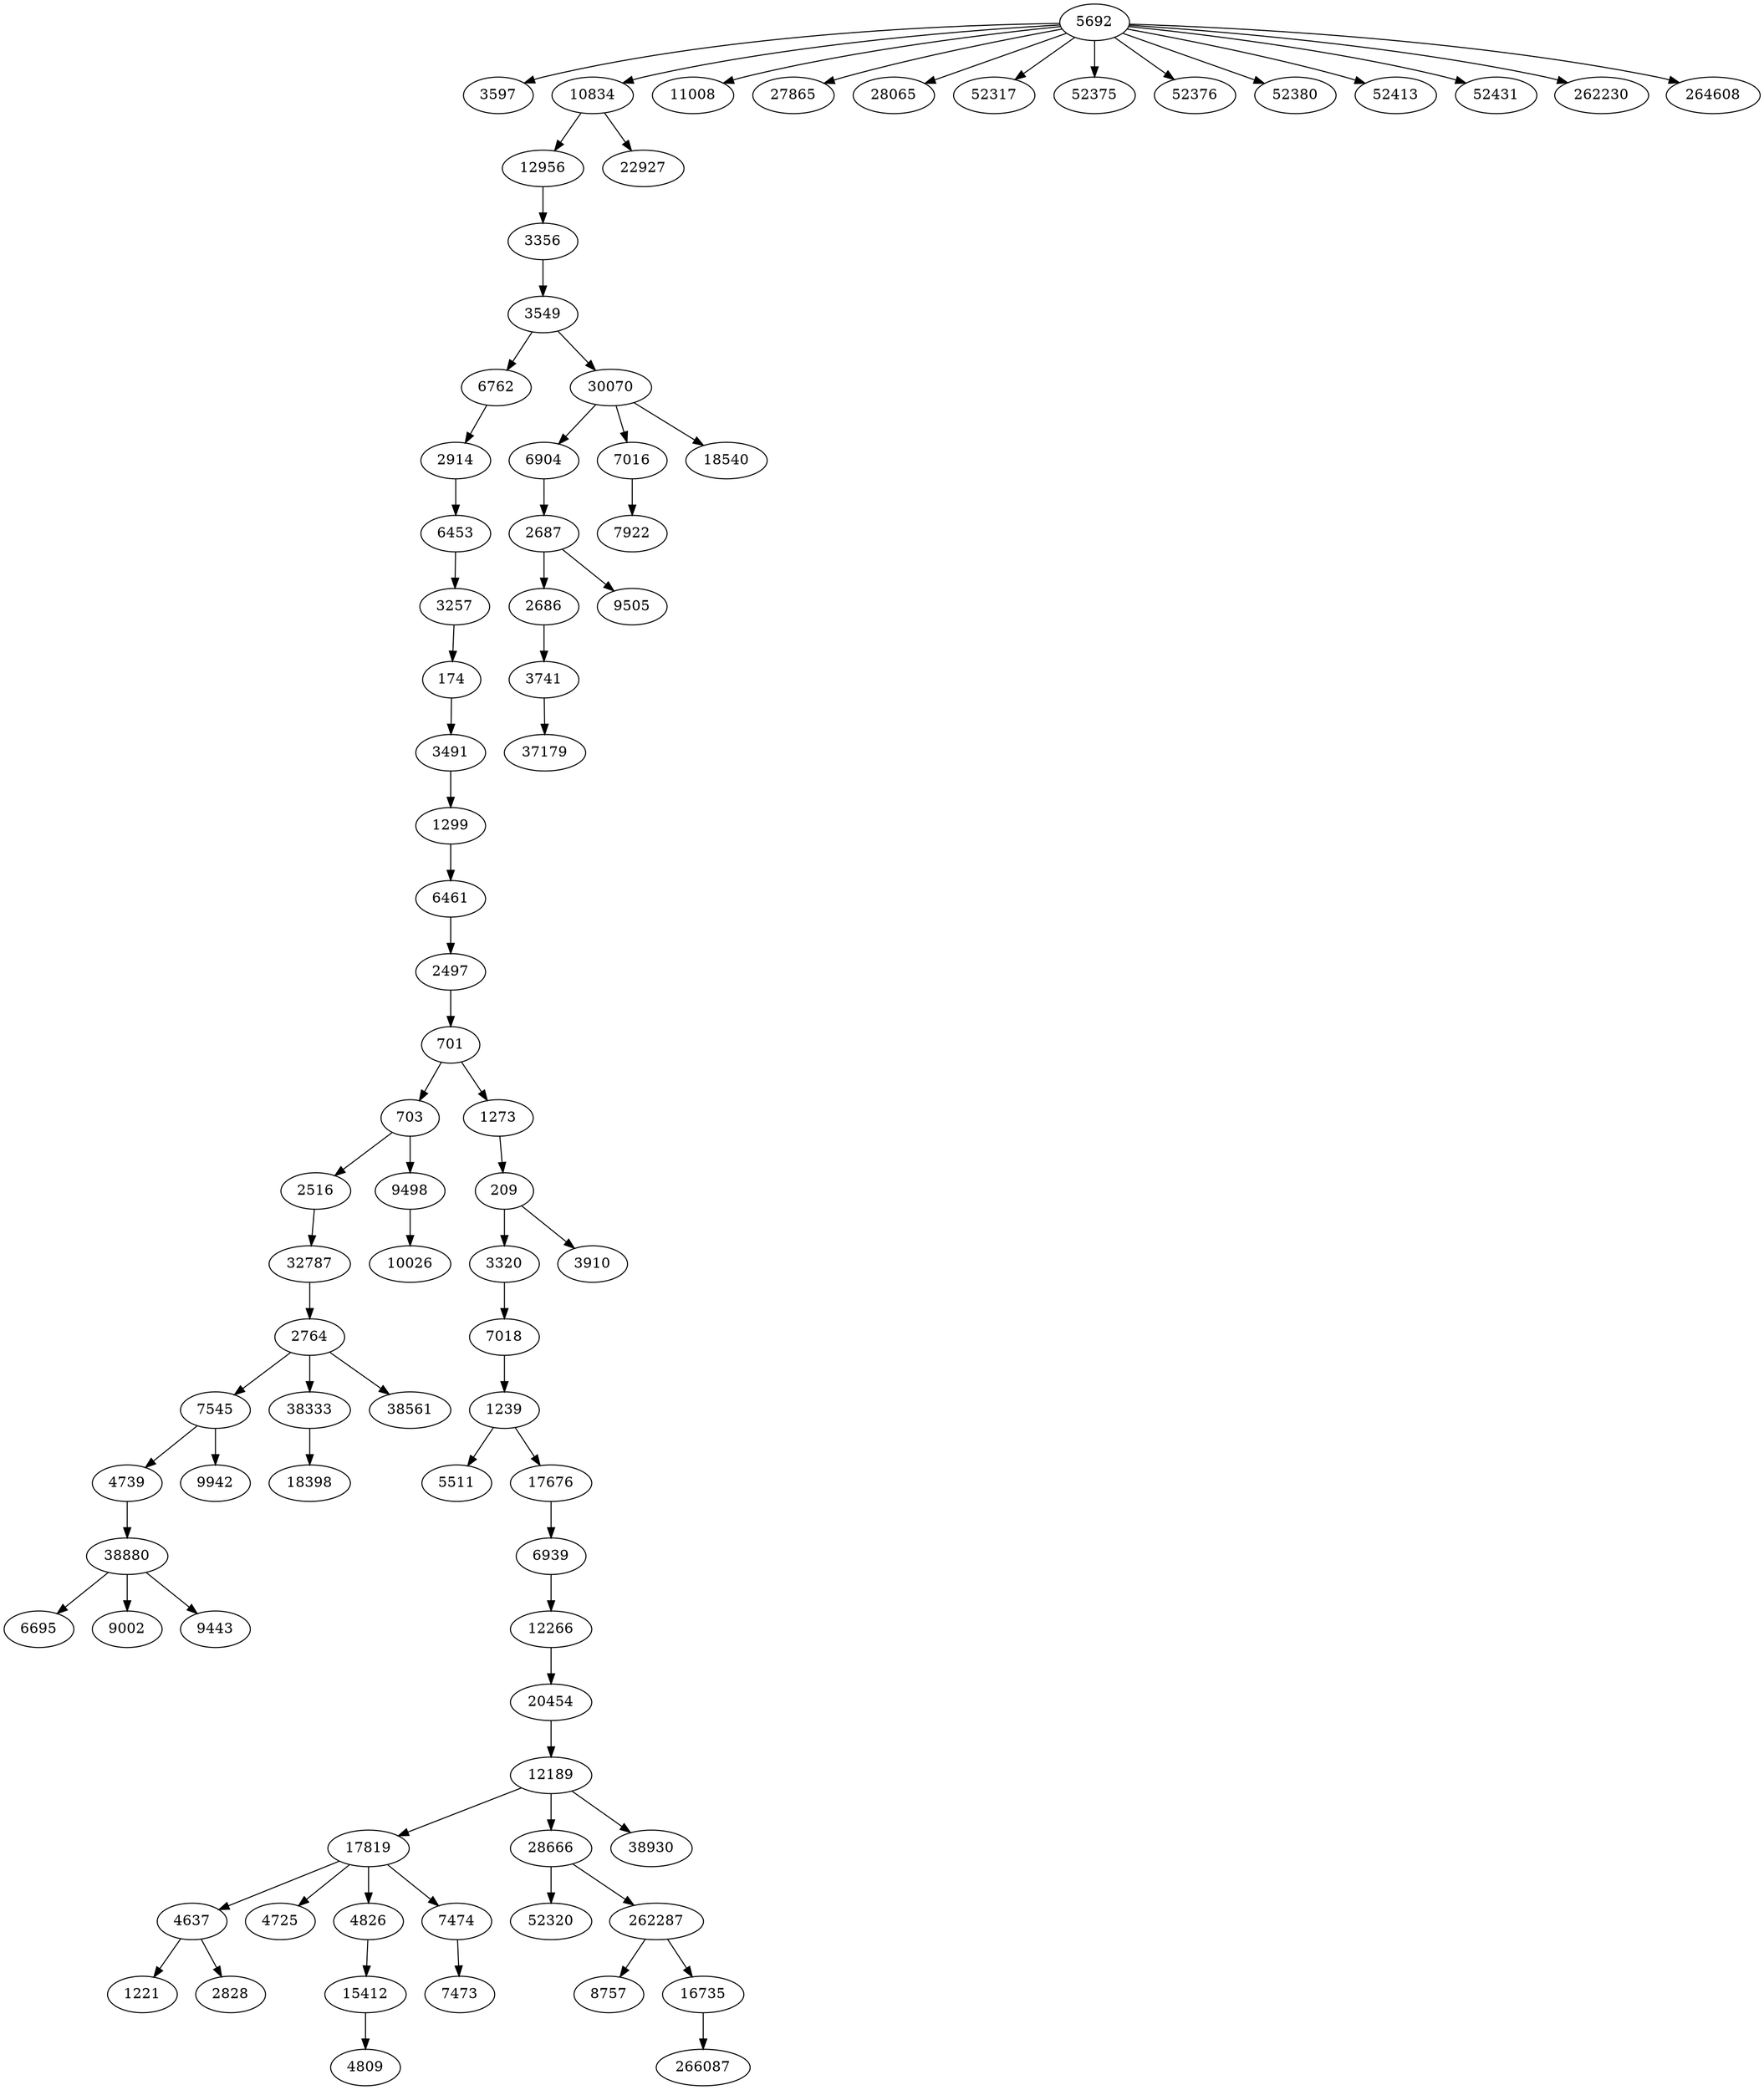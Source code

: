 digraph {
  // Node definitions.
  174;
  209;
  701;
  703;
  1221;
  1239;
  1273;
  1299;
  2497;
  2516;
  2686;
  2687;
  2764;
  2828;
  2914;
  3257;
  3320;
  3356;
  3491;
  3549;
  3597;
  3741;
  3910;
  4637;
  4725;
  4739;
  4809;
  4826;
  5511;
  5692;
  6453;
  6461;
  6695;
  6762;
  6904;
  6939;
  7016;
  7018;
  7473;
  7474;
  7545;
  7922;
  8757;
  9002;
  9443;
  9498;
  9505;
  9942;
  10026;
  10834;
  11008;
  12189;
  12266;
  12956;
  15412;
  16735;
  17676;
  17819;
  18398;
  18540;
  20454;
  22927;
  27865;
  28065;
  28666;
  30070;
  32787;
  37179;
  38333;
  38561;
  38880;
  38930;
  52317;
  52320;
  52375;
  52376;
  52380;
  52413;
  52431;
  262230;
  262287;
  264608;
  266087;

  // Edge definitions.
  174 -> 3491;
  209 -> 3320;
  209 -> 3910;
  701 -> 703;
  701 -> 1273;
  703 -> 2516;
  703 -> 9498;
  1239 -> 5511;
  1239 -> 17676;
  1273 -> 209;
  1299 -> 6461;
  2497 -> 701;
  2516 -> 32787;
  2686 -> 3741;
  2687 -> 2686;
  2687 -> 9505;
  2764 -> 7545;
  2764 -> 38333;
  2764 -> 38561;
  2914 -> 6453;
  3257 -> 174;
  3320 -> 7018;
  3356 -> 3549;
  3491 -> 1299;
  3549 -> 6762;
  3549 -> 30070;
  3741 -> 37179;
  4637 -> 1221;
  4637 -> 2828;
  4739 -> 38880;
  4826 -> 15412;
  5692 -> 3597;
  5692 -> 10834;
  5692 -> 11008;
  5692 -> 27865;
  5692 -> 28065;
  5692 -> 52317;
  5692 -> 52375;
  5692 -> 52376;
  5692 -> 52380;
  5692 -> 52413;
  5692 -> 52431;
  5692 -> 262230;
  5692 -> 264608;
  6453 -> 3257;
  6461 -> 2497;
  6762 -> 2914;
  6904 -> 2687;
  6939 -> 12266;
  7016 -> 7922;
  7018 -> 1239;
  7474 -> 7473;
  7545 -> 4739;
  7545 -> 9942;
  9498 -> 10026;
  10834 -> 12956;
  10834 -> 22927;
  12189 -> 17819;
  12189 -> 28666;
  12189 -> 38930;
  12266 -> 20454;
  12956 -> 3356;
  15412 -> 4809;
  16735 -> 266087;
  17676 -> 6939;
  17819 -> 4637;
  17819 -> 4725;
  17819 -> 4826;
  17819 -> 7474;
  20454 -> 12189;
  28666 -> 52320;
  28666 -> 262287;
  30070 -> 6904;
  30070 -> 7016;
  30070 -> 18540;
  32787 -> 2764;
  38333 -> 18398;
  38880 -> 6695;
  38880 -> 9002;
  38880 -> 9443;
  262287 -> 8757;
  262287 -> 16735;
}